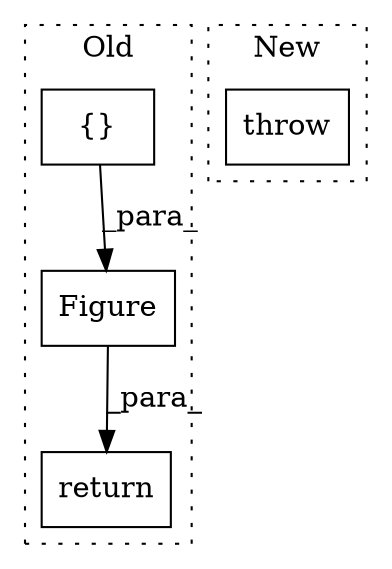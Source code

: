 digraph G {
subgraph cluster0 {
1 [label="Figure" a="32" s="5664,5689" l="7,1" shape="box"];
3 [label="{}" a="4" s="5680" l="2" shape="box"];
4 [label="return" a="41" s="5654" l="7" shape="box"];
label = "Old";
style="dotted";
}
subgraph cluster1 {
2 [label="throw" a="53" s="5583" l="6" shape="box"];
label = "New";
style="dotted";
}
1 -> 4 [label="_para_"];
3 -> 1 [label="_para_"];
}